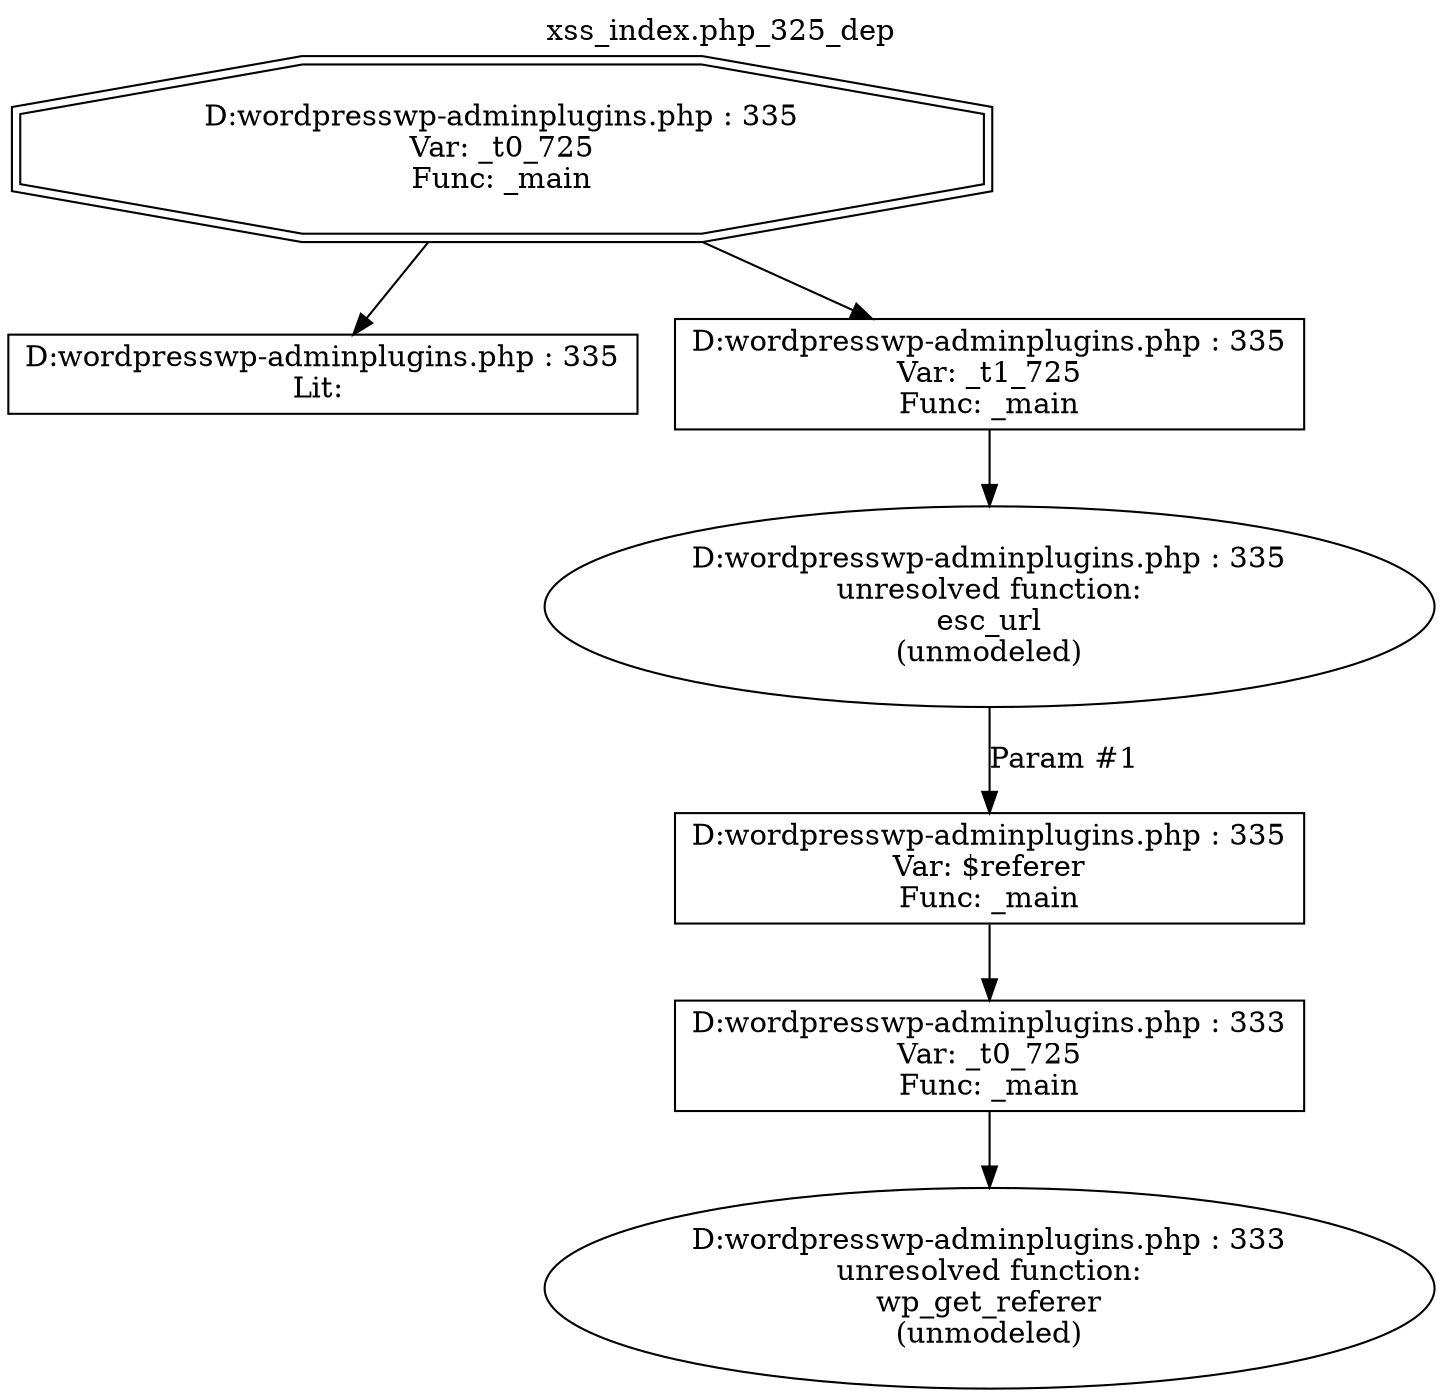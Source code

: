 digraph cfg {
  label="xss_index.php_325_dep";
  labelloc=t;
  n1 [shape=doubleoctagon, label="D:\wordpress\wp-admin\plugins.php : 335\nVar: _t0_725\nFunc: _main\n"];
  n2 [shape=box, label="D:\wordpress\wp-admin\plugins.php : 335\nLit: \n"];
  n3 [shape=box, label="D:\wordpress\wp-admin\plugins.php : 335\nVar: _t1_725\nFunc: _main\n"];
  n4 [shape=ellipse, label="D:\wordpress\wp-admin\plugins.php : 335\nunresolved function:\nesc_url\n(unmodeled)\n"];
  n5 [shape=box, label="D:\wordpress\wp-admin\plugins.php : 335\nVar: $referer\nFunc: _main\n"];
  n6 [shape=box, label="D:\wordpress\wp-admin\plugins.php : 333\nVar: _t0_725\nFunc: _main\n"];
  n7 [shape=ellipse, label="D:\wordpress\wp-admin\plugins.php : 333\nunresolved function:\nwp_get_referer\n(unmodeled)\n"];
  n1 -> n2;
  n1 -> n3;
  n3 -> n4;
  n6 -> n7;
  n5 -> n6;
  n4 -> n5[label="Param #1"];
}
